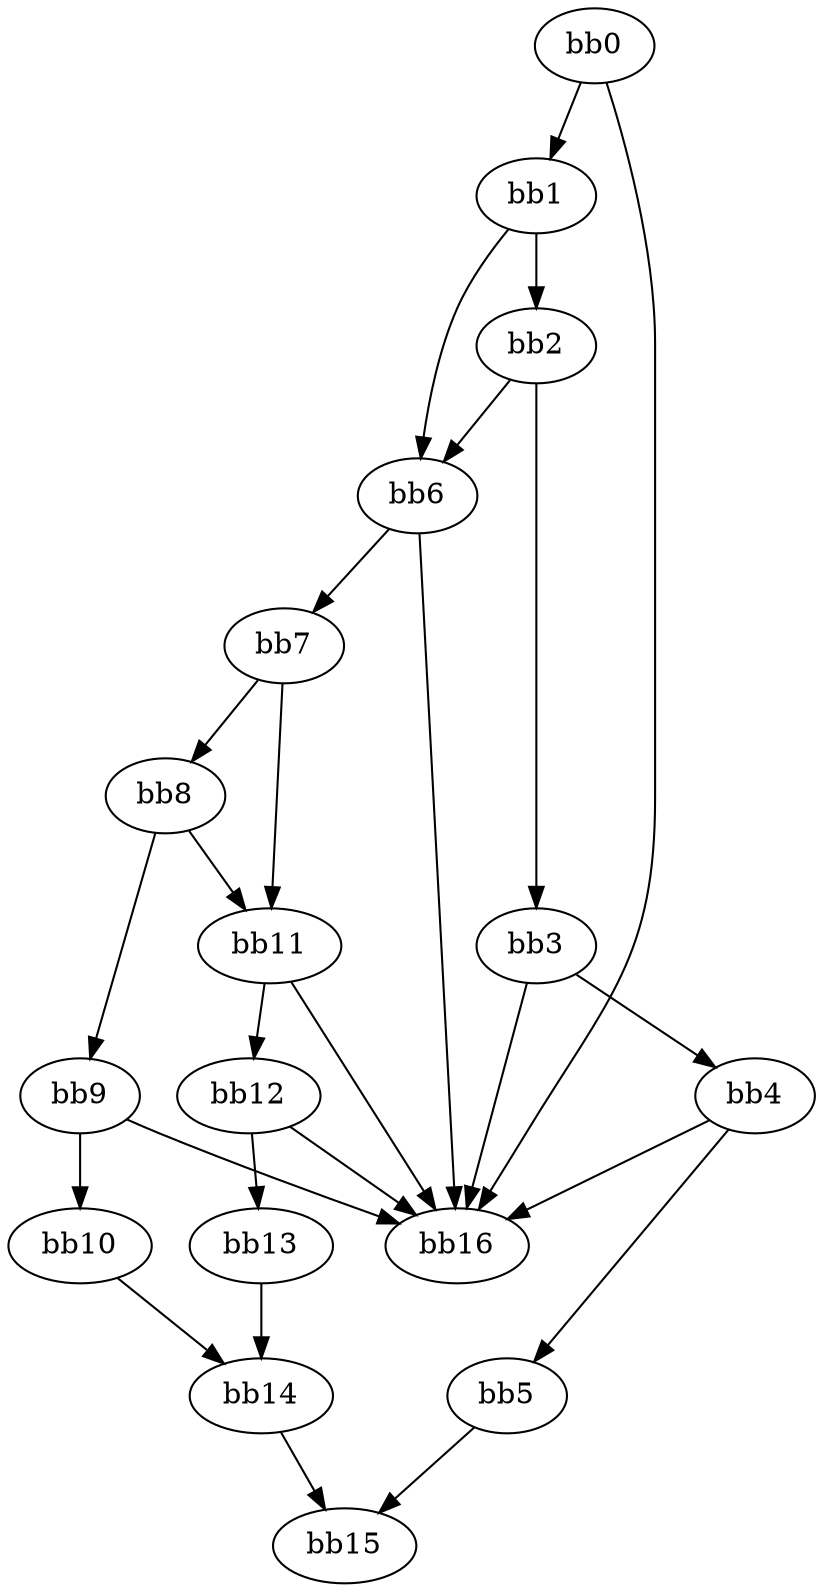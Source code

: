 digraph {
    0 [ label = "bb0\l" ]
    1 [ label = "bb1\l" ]
    2 [ label = "bb2\l" ]
    3 [ label = "bb3\l" ]
    4 [ label = "bb4\l" ]
    5 [ label = "bb5\l" ]
    6 [ label = "bb6\l" ]
    7 [ label = "bb7\l" ]
    8 [ label = "bb8\l" ]
    9 [ label = "bb9\l" ]
    10 [ label = "bb10\l" ]
    11 [ label = "bb11\l" ]
    12 [ label = "bb12\l" ]
    13 [ label = "bb13\l" ]
    14 [ label = "bb14\l" ]
    15 [ label = "bb15\l" ]
    16 [ label = "bb16\l" ]
    0 -> 1 [ ]
    0 -> 16 [ ]
    1 -> 2 [ ]
    1 -> 6 [ ]
    2 -> 3 [ ]
    2 -> 6 [ ]
    3 -> 4 [ ]
    3 -> 16 [ ]
    4 -> 5 [ ]
    4 -> 16 [ ]
    5 -> 15 [ ]
    6 -> 7 [ ]
    6 -> 16 [ ]
    7 -> 8 [ ]
    7 -> 11 [ ]
    8 -> 9 [ ]
    8 -> 11 [ ]
    9 -> 10 [ ]
    9 -> 16 [ ]
    10 -> 14 [ ]
    11 -> 12 [ ]
    11 -> 16 [ ]
    12 -> 13 [ ]
    12 -> 16 [ ]
    13 -> 14 [ ]
    14 -> 15 [ ]
}

